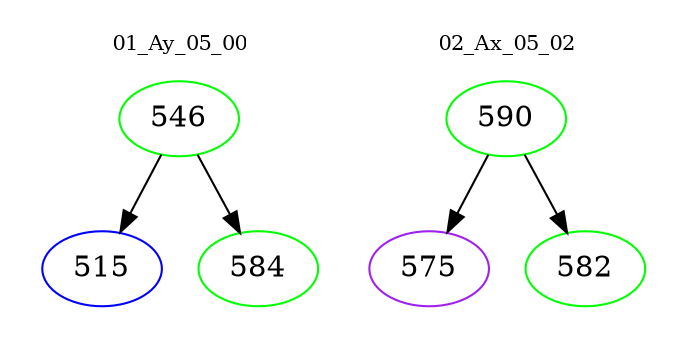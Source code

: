 digraph{
subgraph cluster_0 {
color = white
label = "01_Ay_05_00";
fontsize=10;
T0_546 [label="546", color="green"]
T0_546 -> T0_515 [color="black"]
T0_515 [label="515", color="blue"]
T0_546 -> T0_584 [color="black"]
T0_584 [label="584", color="green"]
}
subgraph cluster_1 {
color = white
label = "02_Ax_05_02";
fontsize=10;
T1_590 [label="590", color="green"]
T1_590 -> T1_575 [color="black"]
T1_575 [label="575", color="purple"]
T1_590 -> T1_582 [color="black"]
T1_582 [label="582", color="green"]
}
}
